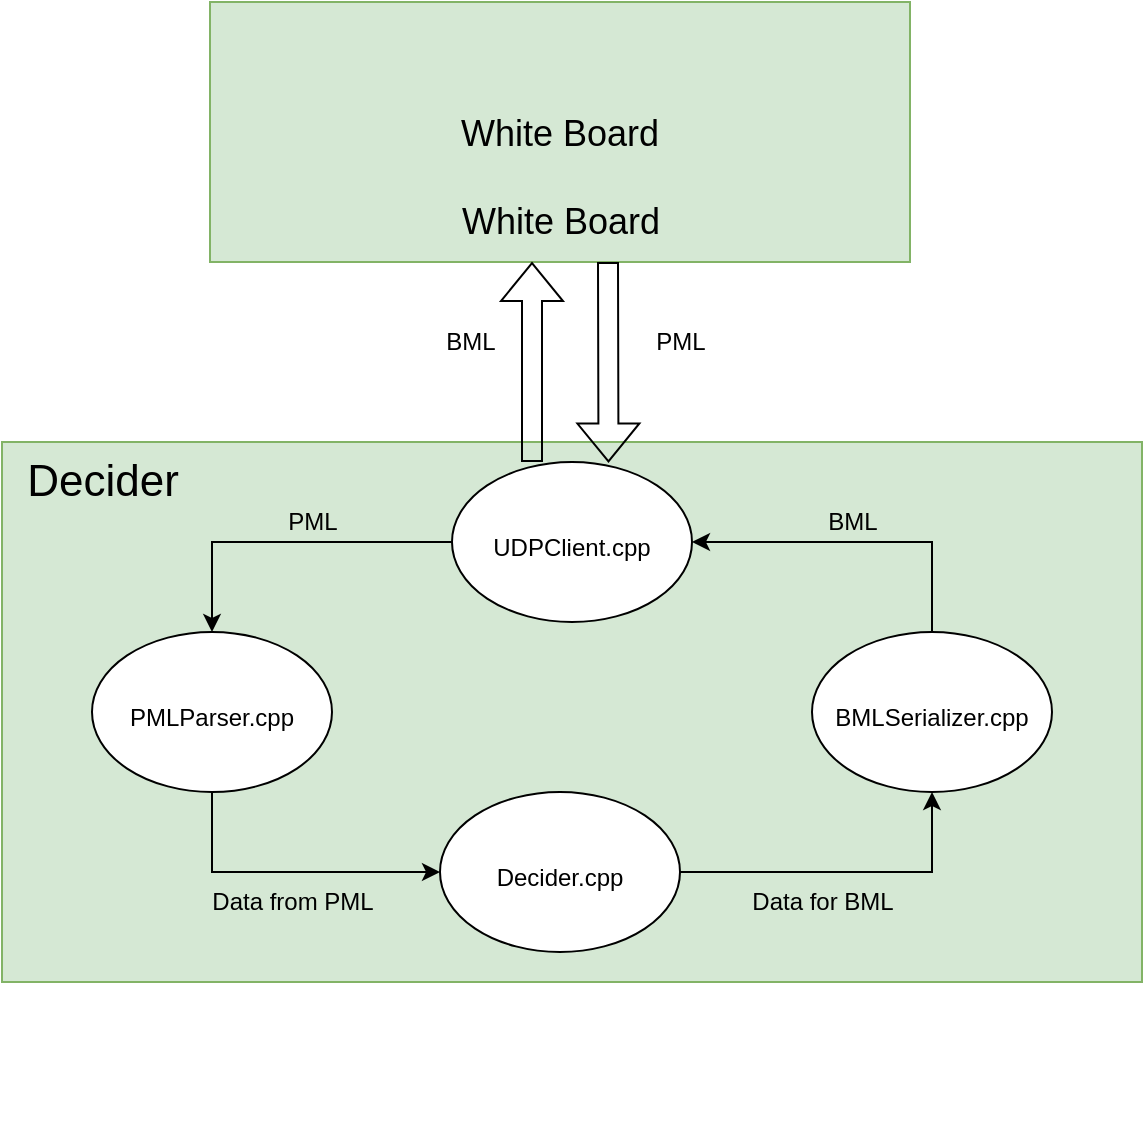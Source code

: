 <mxfile version="18.2.0" type="github">
  <diagram id="XRHb8Uc57AII-O5tNaRm" name="Page-1">
    <mxGraphModel dx="903" dy="1637" grid="0" gridSize="10" guides="1" tooltips="1" connect="1" arrows="1" fold="1" page="1" pageScale="1" pageWidth="827" pageHeight="1169" math="0" shadow="0">
      <root>
        <mxCell id="0" />
        <mxCell id="1" parent="0" />
        <mxCell id="pvF7LjYlPpl1qogJaFrP-2" value="" style="rounded=0;whiteSpace=wrap;html=1;fillColor=#d5e8d4;strokeColor=#82b366;" vertex="1" parent="1">
          <mxGeometry x="135" y="150" width="570" height="270" as="geometry" />
        </mxCell>
        <mxCell id="Oi5RX4mkSEfpnjlF6VID-13" value="PML" style="text;html=1;align=center;verticalAlign=middle;resizable=0;points=[];autosize=1;strokeColor=none;fillColor=none;" parent="1" vertex="1">
          <mxGeometry x="270" y="180" width="40" height="20" as="geometry" />
        </mxCell>
        <mxCell id="Oi5RX4mkSEfpnjlF6VID-14" value="BML" style="text;html=1;align=center;verticalAlign=middle;resizable=0;points=[];autosize=1;strokeColor=none;fillColor=none;" parent="1" vertex="1">
          <mxGeometry x="349" y="90" width="40" height="20" as="geometry" />
        </mxCell>
        <mxCell id="Oi5RX4mkSEfpnjlF6VID-15" value="PML" style="text;html=1;align=center;verticalAlign=middle;resizable=0;points=[];autosize=1;strokeColor=none;fillColor=none;" parent="1" vertex="1">
          <mxGeometry x="454" y="90" width="40" height="20" as="geometry" />
        </mxCell>
        <mxCell id="Oi5RX4mkSEfpnjlF6VID-16" value="BML" style="text;html=1;align=center;verticalAlign=middle;resizable=0;points=[];autosize=1;strokeColor=none;fillColor=none;" parent="1" vertex="1">
          <mxGeometry x="540" y="180" width="40" height="20" as="geometry" />
        </mxCell>
        <mxCell id="Oi5RX4mkSEfpnjlF6VID-17" value="Data for BML" style="text;html=1;align=center;verticalAlign=middle;resizable=0;points=[];autosize=1;strokeColor=none;fillColor=none;" parent="1" vertex="1">
          <mxGeometry x="500" y="370" width="90" height="20" as="geometry" />
        </mxCell>
        <mxCell id="Oi5RX4mkSEfpnjlF6VID-18" value="Data from PML" style="text;html=1;align=center;verticalAlign=middle;resizable=0;points=[];autosize=1;strokeColor=none;fillColor=none;" parent="1" vertex="1">
          <mxGeometry x="230" y="370" width="100" height="20" as="geometry" />
        </mxCell>
        <mxCell id="pvF7LjYlPpl1qogJaFrP-3" value="&lt;font style=&quot;font-size: 22px;&quot;&gt;Decider&lt;/font&gt;" style="text;html=1;align=center;verticalAlign=middle;resizable=0;points=[];autosize=1;strokeColor=none;fillColor=none;" vertex="1" parent="1">
          <mxGeometry x="140" y="160" width="90" height="20" as="geometry" />
        </mxCell>
        <mxCell id="pvF7LjYlPpl1qogJaFrP-6" style="edgeStyle=orthogonalEdgeStyle;rounded=0;orthogonalLoop=1;jettySize=auto;html=1;exitX=0.5;exitY=1;exitDx=0;exitDy=0;fontSize=22;" edge="1" parent="1">
          <mxGeometry relative="1" as="geometry">
            <mxPoint x="460" y="480" as="sourcePoint" />
            <mxPoint x="460" y="480" as="targetPoint" />
          </mxGeometry>
        </mxCell>
        <mxCell id="pvF7LjYlPpl1qogJaFrP-8" value="&lt;span style=&quot;font-size: 18px;&quot;&gt;White Board&lt;/span&gt;" style="whiteSpace=wrap;html=1;fontSize=22;fillColor=#d5e8d4;strokeColor=#82b366;" vertex="1" parent="1">
          <mxGeometry x="239" y="-70" width="350" height="130" as="geometry" />
        </mxCell>
        <mxCell id="pvF7LjYlPpl1qogJaFrP-18" style="edgeStyle=orthogonalEdgeStyle;rounded=0;orthogonalLoop=1;jettySize=auto;html=1;fontSize=22;" edge="1" parent="1" source="pvF7LjYlPpl1qogJaFrP-10" target="pvF7LjYlPpl1qogJaFrP-11">
          <mxGeometry relative="1" as="geometry" />
        </mxCell>
        <mxCell id="pvF7LjYlPpl1qogJaFrP-10" value="&lt;span style=&quot;font-size: 12px;&quot;&gt;UDPClient.cpp&lt;/span&gt;" style="ellipse;whiteSpace=wrap;html=1;fontSize=22;" vertex="1" parent="1">
          <mxGeometry x="360" y="160" width="120" height="80" as="geometry" />
        </mxCell>
        <mxCell id="pvF7LjYlPpl1qogJaFrP-17" style="edgeStyle=orthogonalEdgeStyle;rounded=0;orthogonalLoop=1;jettySize=auto;html=1;entryX=0;entryY=0.5;entryDx=0;entryDy=0;fontSize=22;" edge="1" parent="1" source="pvF7LjYlPpl1qogJaFrP-11" target="pvF7LjYlPpl1qogJaFrP-12">
          <mxGeometry relative="1" as="geometry">
            <Array as="points">
              <mxPoint x="240" y="365" />
            </Array>
          </mxGeometry>
        </mxCell>
        <mxCell id="pvF7LjYlPpl1qogJaFrP-11" value="&lt;span style=&quot;font-size: 12px;&quot;&gt;PMLParser.cpp&lt;/span&gt;" style="ellipse;whiteSpace=wrap;html=1;fontSize=22;" vertex="1" parent="1">
          <mxGeometry x="180" y="245" width="120" height="80" as="geometry" />
        </mxCell>
        <mxCell id="pvF7LjYlPpl1qogJaFrP-14" style="edgeStyle=orthogonalEdgeStyle;rounded=0;orthogonalLoop=1;jettySize=auto;html=1;fontSize=22;" edge="1" parent="1" source="pvF7LjYlPpl1qogJaFrP-12" target="pvF7LjYlPpl1qogJaFrP-13">
          <mxGeometry relative="1" as="geometry">
            <Array as="points">
              <mxPoint x="600" y="365" />
            </Array>
          </mxGeometry>
        </mxCell>
        <mxCell id="pvF7LjYlPpl1qogJaFrP-12" value="&lt;span style=&quot;font-size: 12px;&quot;&gt;Decider.cpp&lt;/span&gt;" style="ellipse;whiteSpace=wrap;html=1;fontSize=22;" vertex="1" parent="1">
          <mxGeometry x="354" y="325" width="120" height="80" as="geometry" />
        </mxCell>
        <mxCell id="pvF7LjYlPpl1qogJaFrP-20" style="edgeStyle=orthogonalEdgeStyle;rounded=0;orthogonalLoop=1;jettySize=auto;html=1;entryX=1;entryY=0.5;entryDx=0;entryDy=0;fontSize=22;" edge="1" parent="1" source="pvF7LjYlPpl1qogJaFrP-13" target="pvF7LjYlPpl1qogJaFrP-10">
          <mxGeometry relative="1" as="geometry">
            <Array as="points">
              <mxPoint x="600" y="200" />
            </Array>
          </mxGeometry>
        </mxCell>
        <mxCell id="pvF7LjYlPpl1qogJaFrP-13" value="&lt;span style=&quot;font-size: 12px;&quot;&gt;BMLSerializer.cpp&lt;/span&gt;" style="ellipse;whiteSpace=wrap;html=1;fontSize=22;" vertex="1" parent="1">
          <mxGeometry x="540" y="245" width="120" height="80" as="geometry" />
        </mxCell>
        <mxCell id="pvF7LjYlPpl1qogJaFrP-25" value="" style="shape=flexArrow;endArrow=classic;html=1;rounded=0;fontSize=22;entryX=0.652;entryY=0.003;entryDx=0;entryDy=0;entryPerimeter=0;" edge="1" parent="1" target="pvF7LjYlPpl1qogJaFrP-10">
          <mxGeometry width="50" height="50" relative="1" as="geometry">
            <mxPoint x="438" y="60" as="sourcePoint" />
            <mxPoint x="485" y="-40" as="targetPoint" />
          </mxGeometry>
        </mxCell>
        <mxCell id="pvF7LjYlPpl1qogJaFrP-26" value="" style="shape=flexArrow;endArrow=classic;html=1;rounded=0;fontSize=22;" edge="1" parent="1">
          <mxGeometry width="50" height="50" relative="1" as="geometry">
            <mxPoint x="400" y="160" as="sourcePoint" />
            <mxPoint x="400" y="60" as="targetPoint" />
          </mxGeometry>
        </mxCell>
        <mxCell id="pvF7LjYlPpl1qogJaFrP-28" value="&lt;span style=&quot;font-size: 18px;&quot;&gt;White Board&lt;/span&gt;" style="text;html=1;strokeColor=none;fillColor=none;align=center;verticalAlign=middle;whiteSpace=wrap;rounded=0;fontSize=22;" vertex="1" parent="1">
          <mxGeometry x="320.5" y="24" width="187" height="30" as="geometry" />
        </mxCell>
      </root>
    </mxGraphModel>
  </diagram>
</mxfile>
